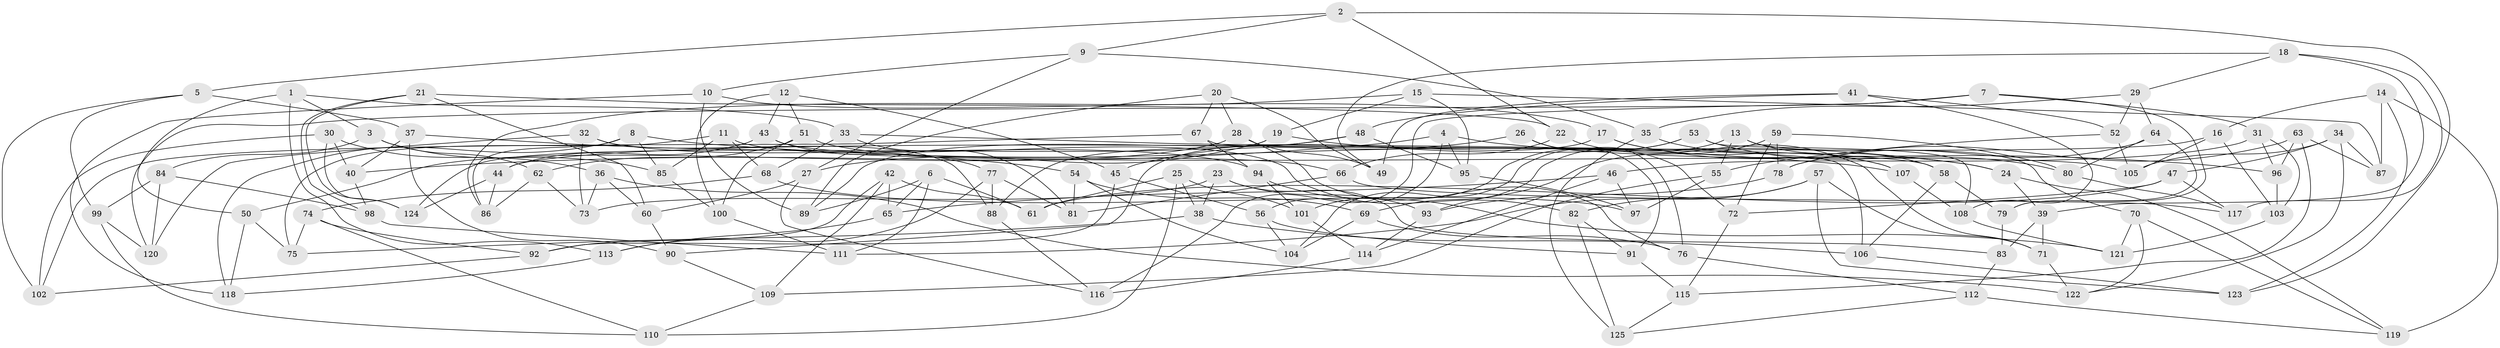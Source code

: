 // Generated by graph-tools (version 1.1) at 2025/02/03/09/25 03:02:56]
// undirected, 125 vertices, 250 edges
graph export_dot {
graph [start="1"]
  node [color=gray90,style=filled];
  1;
  2;
  3;
  4;
  5;
  6;
  7;
  8;
  9;
  10;
  11;
  12;
  13;
  14;
  15;
  16;
  17;
  18;
  19;
  20;
  21;
  22;
  23;
  24;
  25;
  26;
  27;
  28;
  29;
  30;
  31;
  32;
  33;
  34;
  35;
  36;
  37;
  38;
  39;
  40;
  41;
  42;
  43;
  44;
  45;
  46;
  47;
  48;
  49;
  50;
  51;
  52;
  53;
  54;
  55;
  56;
  57;
  58;
  59;
  60;
  61;
  62;
  63;
  64;
  65;
  66;
  67;
  68;
  69;
  70;
  71;
  72;
  73;
  74;
  75;
  76;
  77;
  78;
  79;
  80;
  81;
  82;
  83;
  84;
  85;
  86;
  87;
  88;
  89;
  90;
  91;
  92;
  93;
  94;
  95;
  96;
  97;
  98;
  99;
  100;
  101;
  102;
  103;
  104;
  105;
  106;
  107;
  108;
  109;
  110;
  111;
  112;
  113;
  114;
  115;
  116;
  117;
  118;
  119;
  120;
  121;
  122;
  123;
  124;
  125;
  1 -- 50;
  1 -- 3;
  1 -- 33;
  1 -- 113;
  2 -- 5;
  2 -- 22;
  2 -- 123;
  2 -- 9;
  3 -- 62;
  3 -- 85;
  3 -- 84;
  4 -- 56;
  4 -- 40;
  4 -- 95;
  4 -- 96;
  5 -- 99;
  5 -- 37;
  5 -- 102;
  6 -- 61;
  6 -- 111;
  6 -- 89;
  6 -- 65;
  7 -- 120;
  7 -- 79;
  7 -- 116;
  7 -- 31;
  8 -- 118;
  8 -- 85;
  8 -- 107;
  8 -- 86;
  9 -- 27;
  9 -- 10;
  9 -- 35;
  10 -- 118;
  10 -- 89;
  10 -- 17;
  11 -- 75;
  11 -- 85;
  11 -- 105;
  11 -- 68;
  12 -- 100;
  12 -- 51;
  12 -- 45;
  12 -- 43;
  13 -- 69;
  13 -- 55;
  13 -- 70;
  13 -- 58;
  14 -- 16;
  14 -- 119;
  14 -- 123;
  14 -- 87;
  15 -- 87;
  15 -- 95;
  15 -- 86;
  15 -- 19;
  16 -- 105;
  16 -- 103;
  16 -- 44;
  17 -- 90;
  17 -- 107;
  17 -- 24;
  18 -- 29;
  18 -- 117;
  18 -- 49;
  18 -- 39;
  19 -- 24;
  19 -- 124;
  19 -- 27;
  20 -- 67;
  20 -- 49;
  20 -- 89;
  20 -- 28;
  21 -- 98;
  21 -- 60;
  21 -- 124;
  21 -- 22;
  22 -- 66;
  22 -- 71;
  23 -- 73;
  23 -- 83;
  23 -- 38;
  23 -- 93;
  24 -- 119;
  24 -- 39;
  25 -- 61;
  25 -- 101;
  25 -- 110;
  25 -- 38;
  26 -- 91;
  26 -- 76;
  26 -- 45;
  26 -- 72;
  27 -- 60;
  27 -- 116;
  28 -- 76;
  28 -- 50;
  28 -- 49;
  29 -- 64;
  29 -- 52;
  29 -- 35;
  30 -- 124;
  30 -- 102;
  30 -- 36;
  30 -- 40;
  31 -- 96;
  31 -- 103;
  31 -- 46;
  32 -- 73;
  32 -- 120;
  32 -- 88;
  32 -- 94;
  33 -- 68;
  33 -- 81;
  33 -- 58;
  34 -- 87;
  34 -- 122;
  34 -- 105;
  34 -- 47;
  35 -- 125;
  35 -- 107;
  36 -- 60;
  36 -- 73;
  36 -- 122;
  37 -- 90;
  37 -- 40;
  37 -- 54;
  38 -- 75;
  38 -- 106;
  39 -- 71;
  39 -- 83;
  40 -- 98;
  41 -- 49;
  41 -- 52;
  41 -- 108;
  41 -- 48;
  42 -- 61;
  42 -- 65;
  42 -- 92;
  42 -- 109;
  43 -- 82;
  43 -- 44;
  43 -- 77;
  44 -- 124;
  44 -- 86;
  45 -- 92;
  45 -- 56;
  46 -- 65;
  46 -- 114;
  46 -- 97;
  47 -- 61;
  47 -- 72;
  47 -- 117;
  48 -- 89;
  48 -- 88;
  48 -- 95;
  50 -- 118;
  50 -- 75;
  51 -- 62;
  51 -- 100;
  51 -- 66;
  52 -- 55;
  52 -- 105;
  53 -- 80;
  53 -- 104;
  53 -- 101;
  53 -- 108;
  54 -- 81;
  54 -- 104;
  54 -- 69;
  55 -- 97;
  55 -- 109;
  56 -- 91;
  56 -- 104;
  57 -- 82;
  57 -- 71;
  57 -- 111;
  57 -- 123;
  58 -- 106;
  58 -- 79;
  59 -- 93;
  59 -- 80;
  59 -- 72;
  59 -- 78;
  60 -- 90;
  62 -- 86;
  62 -- 73;
  63 -- 87;
  63 -- 78;
  63 -- 96;
  63 -- 115;
  64 -- 79;
  64 -- 78;
  64 -- 80;
  65 -- 113;
  66 -- 117;
  66 -- 81;
  67 -- 102;
  67 -- 94;
  67 -- 106;
  68 -- 74;
  68 -- 97;
  69 -- 76;
  69 -- 104;
  70 -- 121;
  70 -- 119;
  70 -- 122;
  71 -- 122;
  72 -- 115;
  74 -- 75;
  74 -- 110;
  74 -- 92;
  76 -- 112;
  77 -- 113;
  77 -- 81;
  77 -- 88;
  78 -- 93;
  79 -- 83;
  80 -- 117;
  82 -- 125;
  82 -- 91;
  83 -- 112;
  84 -- 99;
  84 -- 120;
  84 -- 98;
  85 -- 100;
  88 -- 116;
  90 -- 109;
  91 -- 115;
  92 -- 102;
  93 -- 114;
  94 -- 121;
  94 -- 101;
  95 -- 97;
  96 -- 103;
  98 -- 111;
  99 -- 120;
  99 -- 110;
  100 -- 111;
  101 -- 114;
  103 -- 121;
  106 -- 123;
  107 -- 108;
  108 -- 121;
  109 -- 110;
  112 -- 119;
  112 -- 125;
  113 -- 118;
  114 -- 116;
  115 -- 125;
}
